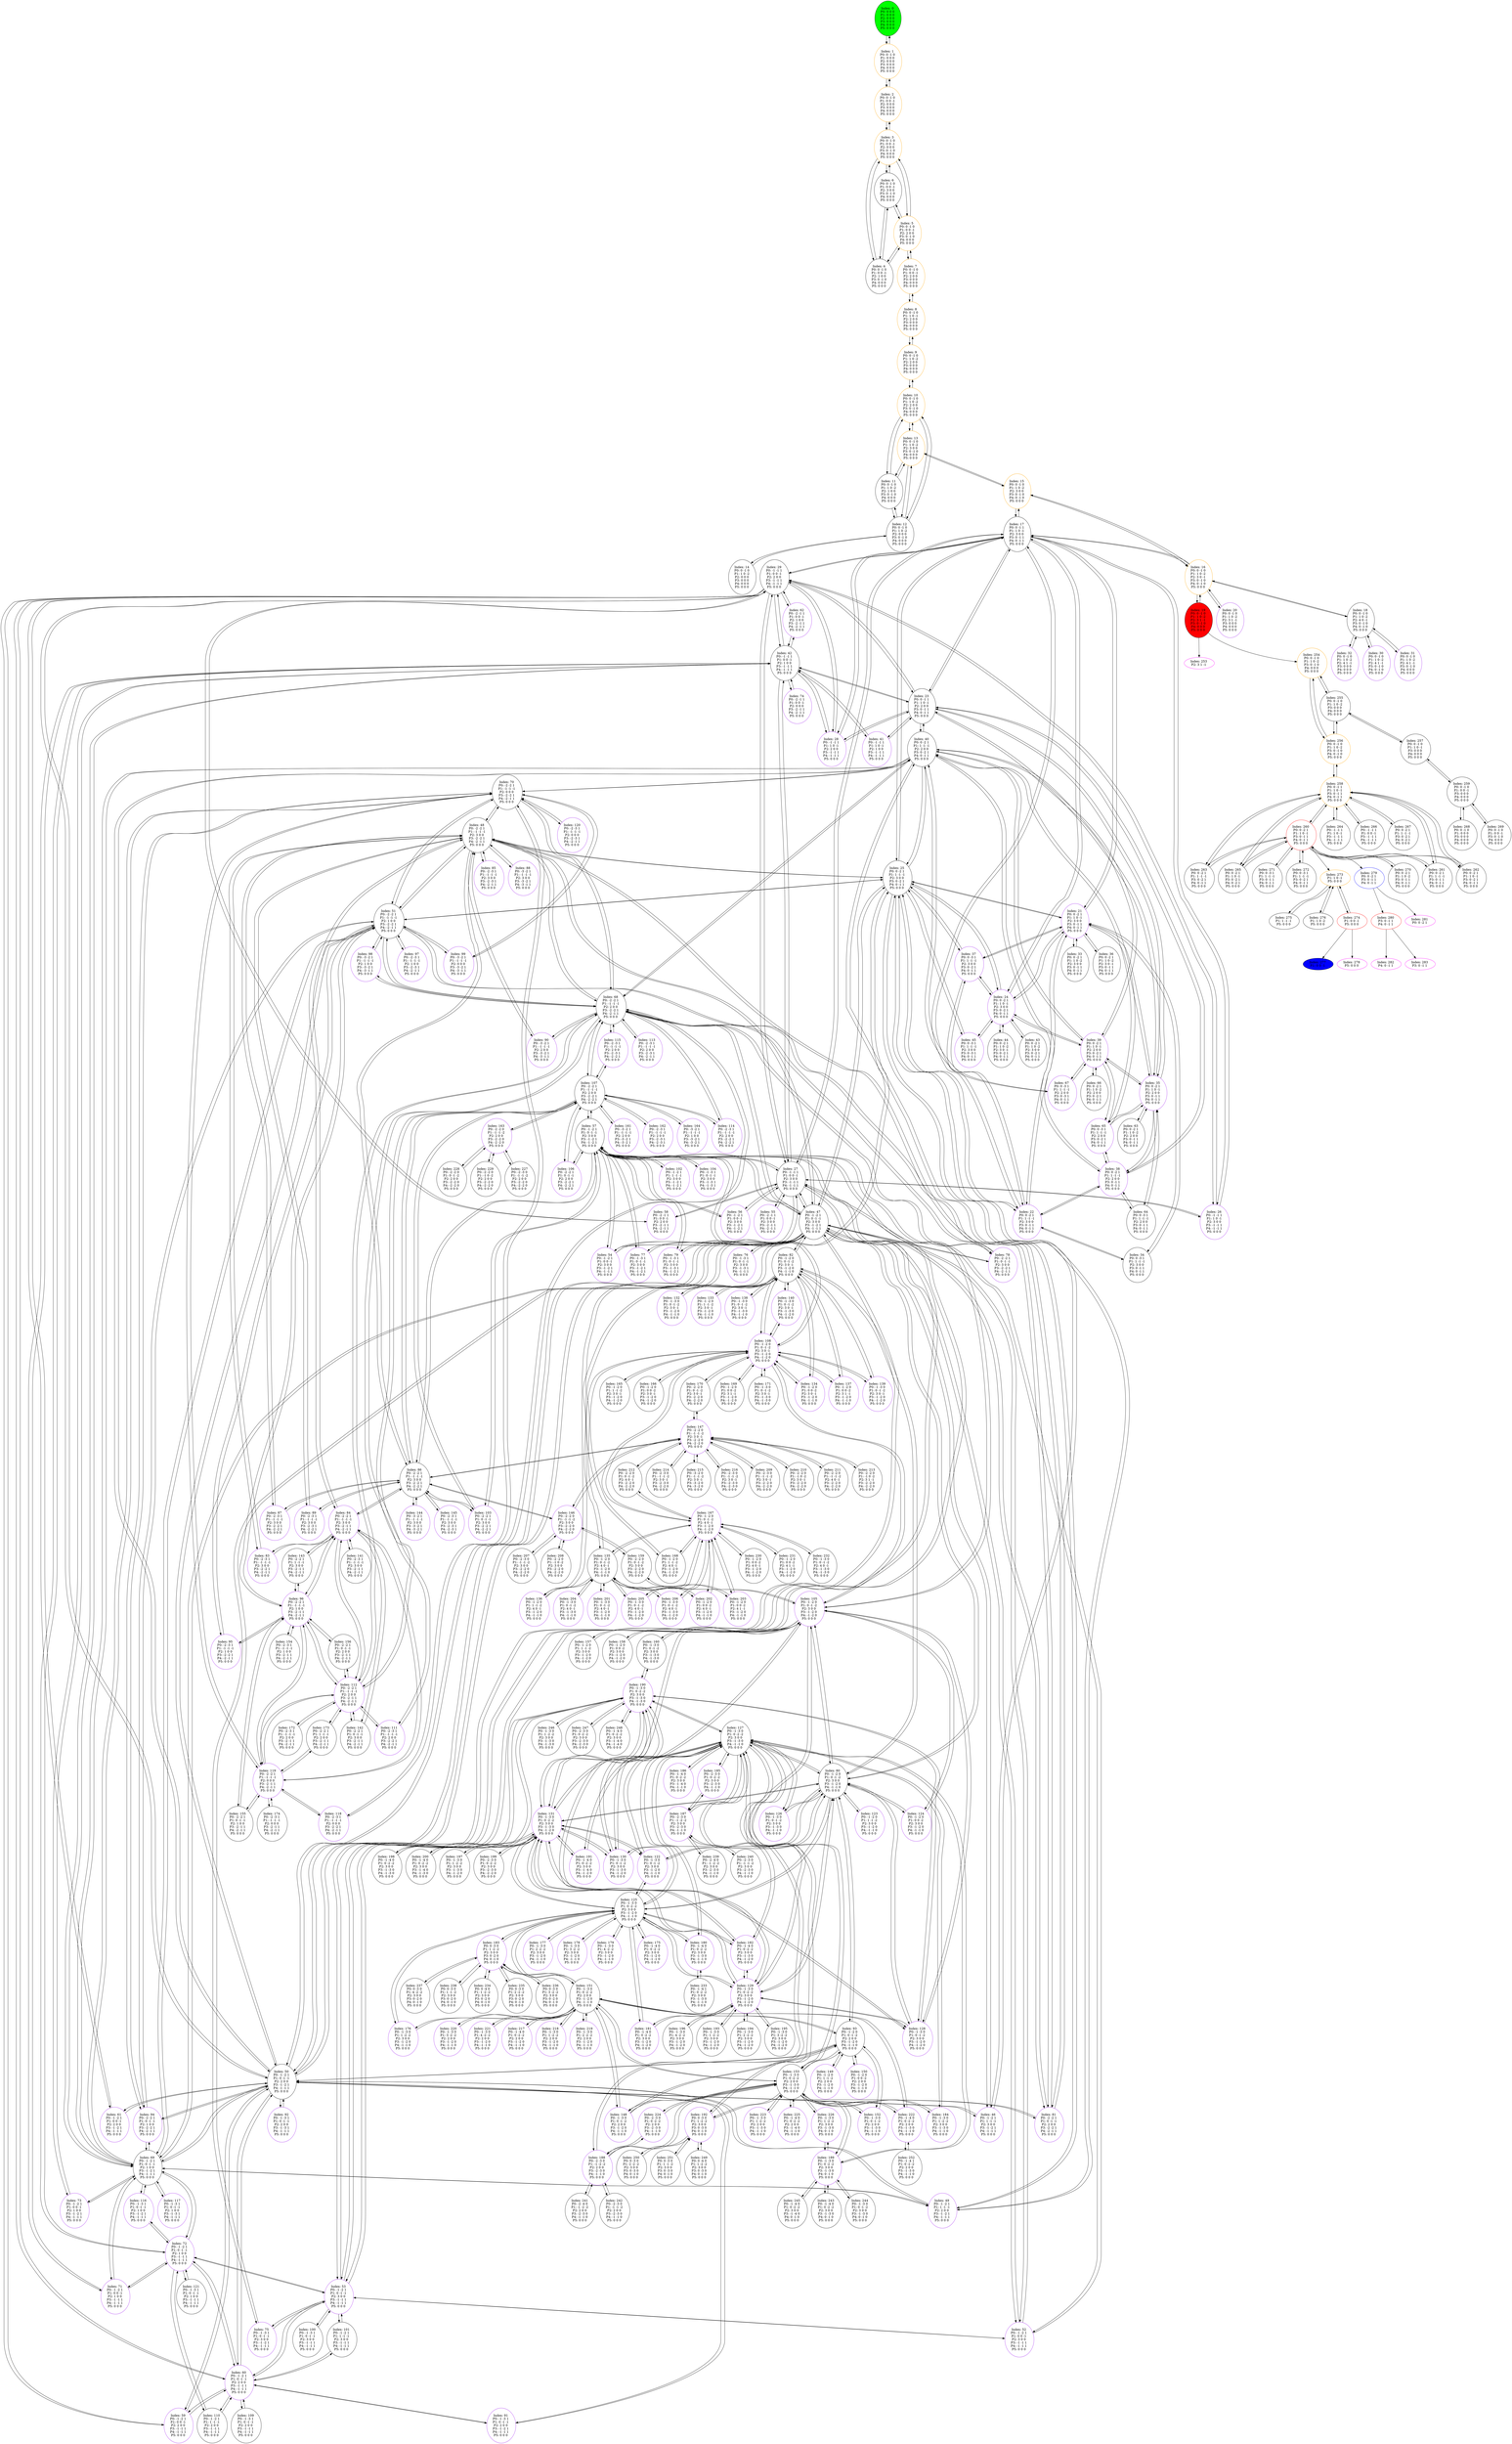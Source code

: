 digraph G {
color = "black"
0[label = "Index: 0 
P0: 0 0 0 
P1: 0 0 0 
P2: 0 0 0 
P3: 0 0 0 
P4: 0 0 0 
P5: 0 0 0 
", style="filled", fillcolor = "green"]
1[label = "Index: 1 
P0: 0 -1 0 
P1: 0 0 0 
P2: 0 0 0 
P3: 0 0 0 
P4: 0 0 0 
P5: 0 0 0 
", color = "orange"]
2[label = "Index: 2 
P0: 0 -1 0 
P1: 0 0 -1 
P2: 0 0 0 
P3: 0 0 0 
P4: 0 0 0 
P5: 0 0 0 
", color = "orange"]
3[label = "Index: 3 
P0: 0 -1 0 
P1: 0 0 -1 
P2: 0 0 0 
P3: 0 -1 0 
P4: 0 0 0 
P5: 0 0 0 
", color = "orange"]
4[label = "Index: 4 
P0: 0 -1 0 
P1: 0 0 -1 
P2: 1 0 0 
P3: 0 -1 0 
P4: 0 0 0 
P5: 0 0 0 
"]
5[label = "Index: 5 
P0: 0 -1 0 
P1: 0 0 -1 
P2: 2 0 0 
P3: 0 -1 0 
P4: 0 0 0 
P5: 0 0 0 
", color = "orange"]
6[label = "Index: 6 
P0: 0 -1 0 
P1: 0 0 -1 
P2: 3 0 0 
P3: 0 -1 0 
P4: 0 0 0 
P5: 0 0 0 
"]
7[label = "Index: 7 
P0: 0 -1 0 
P1: 0 0 -1 
P2: 2 0 0 
P3: 0 0 0 
P4: 0 0 0 
P5: 0 0 0 
", color = "orange"]
8[label = "Index: 8 
P0: 0 -1 0 
P1: 1 0 -1 
P2: 2 0 0 
P3: 0 0 0 
P4: 0 0 0 
P5: 0 0 0 
", color = "orange"]
9[label = "Index: 9 
P0: 0 -1 0 
P1: 1 0 -2 
P2: 2 0 0 
P3: 0 0 0 
P4: 0 0 0 
P5: 0 0 0 
", color = "orange"]
10[label = "Index: 10 
P0: 0 -1 0 
P1: 1 0 -2 
P2: 2 0 0 
P3: 0 -1 0 
P4: 0 0 0 
P5: 0 0 0 
", color = "orange"]
11[label = "Index: 11 
P0: 0 -1 0 
P1: 1 0 -2 
P2: 1 0 0 
P3: 0 -1 0 
P4: 0 0 0 
P5: 0 0 0 
"]
12[label = "Index: 12 
P0: 0 -1 0 
P1: 1 0 -2 
P2: 0 0 0 
P3: 0 -1 0 
P4: 0 0 0 
P5: 0 0 0 
"]
13[label = "Index: 13 
P0: 0 -1 0 
P1: 1 0 -2 
P2: 3 0 0 
P3: 0 -1 0 
P4: 0 0 0 
P5: 0 0 0 
", color = "orange"]
14[label = "Index: 14 
P0: 0 -1 0 
P1: 1 0 -2 
P2: 0 0 0 
P3: 0 0 0 
P4: 0 0 0 
P5: 0 0 0 
"]
15[label = "Index: 15 
P0: 0 -1 0 
P1: 1 0 -2 
P2: 3 0 0 
P3: 0 -1 0 
P4: 0 -1 0 
P5: 0 0 0 
", color = "orange"]
16[label = "Index: 16 
P0: 0 -1 0 
P1: 1 0 -2 
P2: 3 0 -1 
P3: 0 -1 0 
P4: 0 -1 0 
P5: 0 0 0 
", color = "orange"]
17[label = "Index: 17 
P0: 0 -1 1 
P1: 1 0 -1 
P2: 3 0 0 
P3: 0 -1 1 
P4: 0 -1 1 
P5: 0 0 0 
"]
18[label = "Index: 18 
P0: 0 -1 0 
P1: 1 0 -2 
P2: 4 0 -1 
P3: 0 -1 0 
P4: 0 -1 0 
P5: 0 0 0 
"]
19[label = "Index: 19 
P0: 0 -1 0 
P1: 1 0 -2 
P2: 3 1 -1 
P3: 0 -1 0 
P4: 0 0 0 
P5: 0 0 0 
", style="filled", fillcolor = "red"]
20[label = "Index: 20 
P0: 0 -1 0 
P1: 1 0 -2 
P2: 3 1 -1 
P3: 0 0 0 
P4: 0 0 0 
P5: 0 0 0 
", color = "purple"]
21[label = "Index: 21 
P0: 0 -2 1 
P1: 1 0 -1 
P2: 3 0 0 
P3: 0 -1 1 
P4: 0 -1 1 
P5: 0 0 0 
", color = "purple"]
22[label = "Index: 22 
P0: 0 -2 1 
P1: 1 -1 -1 
P2: 3 0 0 
P3: 0 -1 1 
P4: 0 -1 1 
P5: 0 0 0 
", color = "purple"]
23[label = "Index: 23 
P0: 0 -1 1 
P1: 1 0 -1 
P2: 2 0 0 
P3: 0 -1 1 
P4: 0 -1 1 
P5: 0 0 0 
"]
24[label = "Index: 24 
P0: 0 -2 1 
P1: 1 0 -1 
P2: 3 0 0 
P3: 0 -2 1 
P4: 0 -1 1 
P5: 0 0 0 
", color = "purple"]
25[label = "Index: 25 
P0: 0 -2 1 
P1: 1 -1 -1 
P2: 3 0 0 
P3: 0 -2 1 
P4: 0 -1 1 
P5: 0 0 0 
"]
26[label = "Index: 26 
P0: -1 -1 1 
P1: 1 0 -1 
P2: 3 0 0 
P3: -1 -1 1 
P4: -1 -1 1 
P5: 0 0 0 
", color = "purple"]
27[label = "Index: 27 
P0: -1 -1 1 
P1: 0 0 -1 
P2: 3 0 0 
P3: -1 -1 1 
P4: -1 -1 1 
P5: 0 0 0 
"]
28[label = "Index: 28 
P0: -1 -1 1 
P1: 1 0 -1 
P2: 2 0 0 
P3: -1 -1 1 
P4: -1 -1 1 
P5: 0 0 0 
", color = "purple"]
29[label = "Index: 29 
P0: -1 -1 1 
P1: 0 0 -1 
P2: 2 0 0 
P3: -1 -1 1 
P4: -1 -1 1 
P5: 0 0 0 
"]
30[label = "Index: 30 
P0: 0 -1 0 
P1: 1 0 -2 
P2: 4 1 -1 
P3: 0 -1 0 
P4: 0 -1 0 
P5: 0 0 0 
", color = "purple"]
31[label = "Index: 31 
P0: 0 -1 0 
P1: 1 0 -2 
P2: 4 1 -1 
P3: 0 -1 0 
P4: 0 0 0 
P5: 0 0 0 
", color = "purple"]
32[label = "Index: 32 
P0: 0 -1 0 
P1: 1 0 -2 
P2: 4 1 -1 
P3: 0 0 0 
P4: 0 0 0 
P5: 0 0 0 
", color = "purple"]
33[label = "Index: 33 
P0: 0 -2 1 
P1: 1 0 -2 
P2: 3 0 0 
P3: 0 -1 1 
P4: 0 -1 1 
P5: 0 0 0 
"]
34[label = "Index: 34 
P0: 0 -3 1 
P1: 1 -1 -1 
P2: 3 0 0 
P3: 0 -1 1 
P4: 0 -1 1 
P5: 0 0 0 
"]
35[label = "Index: 35 
P0: 0 -2 1 
P1: 1 0 -1 
P2: 2 0 0 
P3: 0 -1 1 
P4: 0 -1 1 
P5: 0 0 0 
", color = "purple"]
36[label = "Index: 36 
P0: 0 -2 1 
P1: 1 0 -2 
P2: 3 0 -1 
P3: 0 -1 1 
P4: 0 -1 1 
P5: 0 0 0 
"]
37[label = "Index: 37 
P0: 0 -3 1 
P1: 1 -1 -1 
P2: 3 0 0 
P3: 0 -2 1 
P4: 0 -1 1 
P5: 0 0 0 
", color = "purple"]
38[label = "Index: 38 
P0: 0 -2 1 
P1: 1 -1 -1 
P2: 2 0 0 
P3: 0 -1 1 
P4: 0 -1 1 
P5: 0 0 0 
", color = "purple"]
39[label = "Index: 39 
P0: 0 -2 1 
P1: 1 0 -1 
P2: 2 0 0 
P3: 0 -2 1 
P4: 0 -1 1 
P5: 0 0 0 
", color = "purple"]
40[label = "Index: 40 
P0: 0 -2 1 
P1: 1 -1 -1 
P2: 2 0 0 
P3: 0 -2 1 
P4: 0 -1 1 
P5: 0 0 0 
"]
41[label = "Index: 41 
P0: -1 -1 1 
P1: 1 0 -1 
P2: 1 0 0 
P3: -1 -1 1 
P4: -1 -1 1 
P5: 0 0 0 
", color = "purple"]
42[label = "Index: 42 
P0: -1 -1 1 
P1: 0 0 -1 
P2: 1 0 0 
P3: -1 -1 1 
P4: -1 -1 1 
P5: 0 0 0 
"]
43[label = "Index: 43 
P0: 0 -2 1 
P1: 1 0 -2 
P2: 3 0 0 
P3: 0 -2 1 
P4: 0 -1 1 
P5: 0 0 0 
"]
44[label = "Index: 44 
P0: 0 -2 1 
P1: 1 0 -2 
P2: 3 0 -1 
P3: 0 -2 1 
P4: 0 -1 1 
P5: 0 0 0 
"]
45[label = "Index: 45 
P0: 0 -3 1 
P1: 1 -1 -1 
P2: 3 0 0 
P3: 0 -3 1 
P4: 0 -1 1 
P5: 0 0 0 
", color = "purple"]
46[label = "Index: 46 
P0: -1 -2 1 
P1: 1 -1 -1 
P2: 3 0 0 
P3: -1 -2 1 
P4: -1 -1 1 
P5: 0 0 0 
", color = "purple"]
47[label = "Index: 47 
P0: -1 -2 1 
P1: 0 -1 -1 
P2: 3 0 0 
P3: -1 -2 1 
P4: -1 -1 1 
P5: 0 0 0 
"]
48[label = "Index: 48 
P0: -2 -2 1 
P1: -1 -1 -1 
P2: 3 0 0 
P3: -2 -2 1 
P4: -2 -1 1 
P5: 0 0 0 
"]
49[label = "Index: 49 
P0: -1 -2 1 
P1: 1 -1 -1 
P2: 2 0 0 
P3: -1 -2 1 
P4: -1 -1 1 
P5: 0 0 0 
", color = "purple"]
50[label = "Index: 50 
P0: -1 -2 1 
P1: 0 -1 -1 
P2: 2 0 0 
P3: -1 -2 1 
P4: -1 -1 1 
P5: 0 0 0 
"]
51[label = "Index: 51 
P0: -2 -2 1 
P1: -1 -1 -1 
P2: 1 0 0 
P3: -2 -2 1 
P4: -2 -1 1 
P5: 0 0 0 
"]
52[label = "Index: 52 
P0: -1 -2 1 
P1: 0 0 -1 
P2: 3 0 0 
P3: -1 -1 1 
P4: -1 -1 1 
P5: 0 0 0 
", color = "purple"]
53[label = "Index: 53 
P0: -1 -2 1 
P1: 0 -1 -1 
P2: 3 0 0 
P3: -1 -1 1 
P4: -1 -1 1 
P5: 0 0 0 
", color = "purple"]
54[label = "Index: 54 
P0: -1 -2 1 
P1: 0 0 -1 
P2: 3 0 0 
P3: -1 -2 1 
P4: -1 -1 1 
P5: 0 0 0 
", color = "purple"]
55[label = "Index: 55 
P0: -2 -1 1 
P1: 0 0 -1 
P2: 3 0 0 
P3: -2 -1 1 
P4: -2 -1 1 
P5: 0 0 0 
", color = "purple"]
56[label = "Index: 56 
P0: -1 -2 1 
P1: 0 0 -1 
P2: 3 0 0 
P3: -1 -2 1 
P4: -1 -2 1 
P5: 0 0 0 
", color = "purple"]
57[label = "Index: 57 
P0: -1 -2 1 
P1: 0 -1 -1 
P2: 3 0 0 
P3: -1 -2 1 
P4: -1 -2 1 
P5: 0 0 0 
"]
58[label = "Index: 58 
P0: -2 -1 1 
P1: 0 0 -1 
P2: 2 0 0 
P3: -2 -1 1 
P4: -2 -1 1 
P5: 0 0 0 
", color = "purple"]
59[label = "Index: 59 
P0: -1 -2 1 
P1: 0 0 -1 
P2: 2 0 0 
P3: -1 -1 1 
P4: -1 -1 1 
P5: 0 0 0 
", color = "purple"]
60[label = "Index: 60 
P0: -1 -2 1 
P1: 0 -1 -1 
P2: 2 0 0 
P3: -1 -1 1 
P4: -1 -1 1 
P5: 0 0 0 
", color = "purple"]
61[label = "Index: 61 
P0: -1 -2 1 
P1: 0 0 -1 
P2: 2 0 0 
P3: -1 -2 1 
P4: -1 -1 1 
P5: 0 0 0 
", color = "purple"]
62[label = "Index: 62 
P0: -2 -1 1 
P1: 0 0 -1 
P2: 1 0 0 
P3: -2 -1 1 
P4: -2 -1 1 
P5: 0 0 0 
", color = "purple"]
63[label = "Index: 63 
P0: 0 -2 1 
P1: 1 0 -2 
P2: 2 0 0 
P3: 0 -1 1 
P4: 0 -1 1 
P5: 0 0 0 
"]
64[label = "Index: 64 
P0: 0 -3 1 
P1: 1 -1 -1 
P2: 2 0 0 
P3: 0 -1 1 
P4: 0 -1 1 
P5: 0 0 0 
"]
65[label = "Index: 65 
P0: 0 -3 1 
P1: 1 -1 -1 
P2: 2 0 0 
P3: 0 -2 1 
P4: 0 -1 1 
P5: 0 0 0 
", color = "purple"]
66[label = "Index: 66 
P0: 0 -2 1 
P1: 1 0 -2 
P2: 2 0 0 
P3: 0 -2 1 
P4: 0 -1 1 
P5: 0 0 0 
"]
67[label = "Index: 67 
P0: 0 -3 1 
P1: 1 -1 -1 
P2: 2 0 0 
P3: 0 -3 1 
P4: 0 -1 1 
P5: 0 0 0 
", color = "purple"]
68[label = "Index: 68 
P0: -2 -2 1 
P1: -1 -1 -1 
P2: 2 0 0 
P3: -2 -2 1 
P4: -2 -1 1 
P5: 0 0 0 
"]
69[label = "Index: 69 
P0: -1 -2 1 
P1: 0 -1 -1 
P2: 1 0 0 
P3: -1 -2 1 
P4: -1 -1 1 
P5: 0 0 0 
"]
70[label = "Index: 70 
P0: -2 -2 1 
P1: -1 -1 -1 
P2: 0 0 0 
P3: -2 -2 1 
P4: -2 -1 1 
P5: 0 0 0 
"]
71[label = "Index: 71 
P0: -1 -2 1 
P1: 0 0 -1 
P2: 1 0 0 
P3: -1 -1 1 
P4: -1 -1 1 
P5: 0 0 0 
", color = "purple"]
72[label = "Index: 72 
P0: -1 -2 1 
P1: 0 -1 -1 
P2: 1 0 0 
P3: -1 -1 1 
P4: -1 -1 1 
P5: 0 0 0 
", color = "purple"]
73[label = "Index: 73 
P0: -1 -2 1 
P1: 0 0 -1 
P2: 1 0 0 
P3: -1 -2 1 
P4: -1 -1 1 
P5: 0 0 0 
", color = "purple"]
74[label = "Index: 74 
P0: -2 -1 1 
P1: 0 0 -1 
P2: 0 0 0 
P3: -2 -1 1 
P4: -2 -1 1 
P5: 0 0 0 
", color = "purple"]
75[label = "Index: 75 
P0: -1 -3 1 
P1: 0 -1 -1 
P2: 3 0 0 
P3: -1 -2 1 
P4: -1 -1 1 
P5: 0 0 0 
", color = "purple"]
76[label = "Index: 76 
P0: -1 -3 1 
P1: 0 -1 -1 
P2: 3 0 0 
P3: -1 -3 1 
P4: -1 -1 1 
P5: 0 0 0 
", color = "purple"]
77[label = "Index: 77 
P0: -1 -3 1 
P1: 0 -1 -1 
P2: 3 0 0 
P3: -1 -2 1 
P4: -1 -2 1 
P5: 0 0 0 
", color = "purple"]
78[label = "Index: 78 
P0: -2 -2 1 
P1: 0 -1 -1 
P2: 3 0 0 
P3: -2 -2 1 
P4: -2 -1 1 
P5: 0 0 0 
", color = "purple"]
79[label = "Index: 79 
P0: -1 -3 1 
P1: 0 -1 -1 
P2: 3 0 0 
P3: -1 -3 1 
P4: -1 -2 1 
P5: 0 0 0 
", color = "purple"]
80[label = "Index: 80 
P0: -1 -2 0 
P1: 0 -1 -2 
P2: 3 0 0 
P3: -1 -2 0 
P4: -1 -1 0 
P5: 0 0 0 
"]
81[label = "Index: 81 
P0: -2 -2 1 
P1: 0 -1 -1 
P2: 2 0 0 
P3: -2 -2 1 
P4: -2 -1 1 
P5: 0 0 0 
", color = "purple"]
82[label = "Index: 82 
P0: -1 -2 0 
P1: 0 -1 -2 
P2: 3 0 -1 
P3: -1 -2 0 
P4: -1 -1 0 
P5: 0 0 0 
"]
83[label = "Index: 83 
P0: -2 -3 1 
P1: -1 -1 -1 
P2: 3 0 0 
P3: -2 -2 1 
P4: -2 -1 1 
P5: 0 0 0 
", color = "purple"]
84[label = "Index: 84 
P0: -2 -2 1 
P1: -1 -1 -1 
P2: 3 0 0 
P3: -2 -1 1 
P4: -2 -1 1 
P5: 0 0 0 
", color = "purple"]
85[label = "Index: 85 
P0: -2 -3 1 
P1: -1 -1 -1 
P2: 3 0 0 
P3: -2 -3 1 
P4: -2 -1 1 
P5: 0 0 0 
", color = "purple"]
86[label = "Index: 86 
P0: -2 -2 1 
P1: -1 -1 -1 
P2: 3 0 0 
P3: -2 -2 1 
P4: -2 -2 1 
P5: 0 0 0 
"]
87[label = "Index: 87 
P0: -2 -3 1 
P1: -1 -1 -1 
P2: 3 0 0 
P3: -2 -2 1 
P4: -2 -2 1 
P5: 0 0 0 
", color = "purple"]
88[label = "Index: 88 
P0: -3 -2 1 
P1: -1 -1 -1 
P2: 3 0 0 
P3: -3 -2 1 
P4: -3 -1 1 
P5: 0 0 0 
", color = "purple"]
89[label = "Index: 89 
P0: -2 -3 1 
P1: -1 -1 -1 
P2: 3 0 0 
P3: -2 -3 1 
P4: -2 -2 1 
P5: 0 0 0 
", color = "purple"]
90[label = "Index: 90 
P0: -3 -2 1 
P1: -1 -1 -1 
P2: 2 0 0 
P3: -3 -2 1 
P4: -3 -1 1 
P5: 0 0 0 
", color = "purple"]
91[label = "Index: 91 
P0: -1 -3 1 
P1: 0 -1 -1 
P2: 2 0 0 
P3: -1 -2 1 
P4: -1 -1 1 
P5: 0 0 0 
", color = "purple"]
92[label = "Index: 92 
P0: -1 -3 1 
P1: 0 -1 -1 
P2: 2 0 0 
P3: -1 -3 1 
P4: -1 -1 1 
P5: 0 0 0 
", color = "purple"]
93[label = "Index: 93 
P0: -1 -2 0 
P1: 0 -1 -2 
P2: 2 0 0 
P3: -1 -2 0 
P4: -1 -1 0 
P5: 0 0 0 
"]
94[label = "Index: 94 
P0: -2 -2 1 
P1: 0 -1 -1 
P2: 1 0 0 
P3: -2 -2 1 
P4: -2 -1 1 
P5: 0 0 0 
", color = "purple"]
95[label = "Index: 95 
P0: -2 -3 1 
P1: -1 -1 -1 
P2: 1 0 0 
P3: -2 -2 1 
P4: -2 -1 1 
P5: 0 0 0 
", color = "purple"]
96[label = "Index: 96 
P0: -2 -2 1 
P1: -1 -1 -1 
P2: 1 0 0 
P3: -2 -1 1 
P4: -2 -1 1 
P5: 0 0 0 
", color = "purple"]
97[label = "Index: 97 
P0: -2 -3 1 
P1: -1 -1 -1 
P2: 1 0 0 
P3: -2 -3 1 
P4: -2 -1 1 
P5: 0 0 0 
", color = "purple"]
98[label = "Index: 98 
P0: -3 -2 1 
P1: -1 -1 -1 
P2: 1 0 0 
P3: -3 -2 1 
P4: -3 -1 1 
P5: 0 0 0 
", color = "purple"]
99[label = "Index: 99 
P0: -3 -2 1 
P1: -1 -1 -1 
P2: 0 0 0 
P3: -3 -2 1 
P4: -3 -1 1 
P5: 0 0 0 
", color = "purple"]
100[label = "Index: 100 
P0: -1 -3 1 
P1: 0 -1 -1 
P2: 3 0 0 
P3: -1 -1 1 
P4: -1 -1 1 
P5: 0 0 0 
"]
101[label = "Index: 101 
P0: -1 -2 1 
P1: 1 -1 -1 
P2: 3 0 0 
P3: -1 -1 1 
P4: -1 -1 1 
P5: 0 0 0 
"]
102[label = "Index: 102 
P0: -1 -2 1 
P1: 1 -1 -1 
P2: 3 0 0 
P3: -1 -2 1 
P4: -1 -2 1 
P5: 0 0 0 
", color = "purple"]
103[label = "Index: 103 
P0: -2 -2 1 
P1: 0 -1 -1 
P2: 3 0 0 
P3: -2 -2 1 
P4: -2 -2 1 
P5: 0 0 0 
", color = "purple"]
104[label = "Index: 104 
P0: -1 -3 1 
P1: 0 -1 -1 
P2: 3 0 0 
P3: -1 -3 1 
P4: -1 -3 1 
P5: 0 0 0 
", color = "purple"]
105[label = "Index: 105 
P0: -1 -2 0 
P1: 0 -1 -2 
P2: 3 0 0 
P3: -1 -2 0 
P4: -1 -2 0 
P5: 0 0 0 
", color = "purple"]
106[label = "Index: 106 
P0: -2 -2 1 
P1: 0 -1 -1 
P2: 2 0 0 
P3: -2 -2 1 
P4: -2 -2 1 
P5: 0 0 0 
", color = "purple"]
107[label = "Index: 107 
P0: -2 -2 1 
P1: -1 -1 -1 
P2: 2 0 0 
P3: -2 -2 1 
P4: -2 -2 1 
P5: 0 0 0 
"]
108[label = "Index: 108 
P0: -1 -2 0 
P1: 0 -1 -2 
P2: 3 0 -1 
P3: -1 -2 0 
P4: -1 -2 0 
P5: 0 0 0 
", color = "purple"]
109[label = "Index: 109 
P0: -1 -3 1 
P1: 0 -1 -1 
P2: 2 0 0 
P3: -1 -1 1 
P4: -1 -1 1 
P5: 0 0 0 
"]
110[label = "Index: 110 
P0: -1 -2 1 
P1: 1 -1 -1 
P2: 2 0 0 
P3: -1 -1 1 
P4: -1 -1 1 
P5: 0 0 0 
"]
111[label = "Index: 111 
P0: -2 -3 1 
P1: -1 -1 -1 
P2: 2 0 0 
P3: -2 -2 1 
P4: -2 -1 1 
P5: 0 0 0 
", color = "purple"]
112[label = "Index: 112 
P0: -2 -2 1 
P1: -1 -1 -1 
P2: 2 0 0 
P3: -2 -1 1 
P4: -2 -1 1 
P5: 0 0 0 
", color = "purple"]
113[label = "Index: 113 
P0: -2 -3 1 
P1: -1 -1 -1 
P2: 2 0 0 
P3: -2 -3 1 
P4: -2 -1 1 
P5: 0 0 0 
", color = "purple"]
114[label = "Index: 114 
P0: -2 -3 1 
P1: -1 -1 -1 
P2: 2 0 0 
P3: -2 -2 1 
P4: -2 -2 1 
P5: 0 0 0 
", color = "purple"]
115[label = "Index: 115 
P0: -2 -3 1 
P1: -1 -1 -1 
P2: 2 0 0 
P3: -2 -3 1 
P4: -2 -2 1 
P5: 0 0 0 
", color = "purple"]
116[label = "Index: 116 
P0: -1 -3 1 
P1: 0 -1 -1 
P2: 1 0 0 
P3: -1 -2 1 
P4: -1 -1 1 
P5: 0 0 0 
", color = "purple"]
117[label = "Index: 117 
P0: -1 -3 1 
P1: 0 -1 -1 
P2: 1 0 0 
P3: -1 -3 1 
P4: -1 -1 1 
P5: 0 0 0 
", color = "purple"]
118[label = "Index: 118 
P0: -2 -3 1 
P1: -1 -1 -1 
P2: 0 0 0 
P3: -2 -2 1 
P4: -2 -1 1 
P5: 0 0 0 
", color = "purple"]
119[label = "Index: 119 
P0: -2 -2 1 
P1: -1 -1 -1 
P2: 0 0 0 
P3: -2 -1 1 
P4: -2 -1 1 
P5: 0 0 0 
", color = "purple"]
120[label = "Index: 120 
P0: -2 -3 1 
P1: -1 -1 -1 
P2: 0 0 0 
P3: -2 -3 1 
P4: -2 -1 1 
P5: 0 0 0 
", color = "purple"]
121[label = "Index: 121 
P0: -1 -3 1 
P1: 0 -1 -1 
P2: 1 0 0 
P3: -1 -1 1 
P4: -1 -1 1 
P5: 0 0 0 
"]
122[label = "Index: 122 
P0: -1 -3 0 
P1: 0 -1 -2 
P2: 3 0 0 
P3: -1 -2 0 
P4: -1 -1 0 
P5: 0 0 0 
", color = "purple"]
123[label = "Index: 123 
P0: -1 -2 0 
P1: 1 -1 -2 
P2: 3 0 0 
P3: -1 -2 0 
P4: -1 -1 0 
P5: 0 0 0 
", color = "purple"]
124[label = "Index: 124 
P0: -1 -2 0 
P1: 0 0 -2 
P2: 3 0 0 
P3: -1 -2 0 
P4: -1 -1 0 
P5: 0 0 0 
", color = "purple"]
125[label = "Index: 125 
P0: -1 -3 0 
P1: 0 -2 -2 
P2: 3 0 0 
P3: -1 -2 0 
P4: -1 -1 0 
P5: 0 0 0 
"]
126[label = "Index: 126 
P0: -1 -3 0 
P1: 0 -1 -2 
P2: 3 0 0 
P3: -1 -3 0 
P4: -1 -1 0 
P5: 0 0 0 
", color = "purple"]
127[label = "Index: 127 
P0: -1 -3 0 
P1: 0 -2 -2 
P2: 3 0 0 
P3: -1 -3 0 
P4: -1 -1 0 
P5: 0 0 0 
"]
128[label = "Index: 128 
P0: -1 -3 0 
P1: 0 -1 -2 
P2: 3 0 0 
P3: -1 -2 0 
P4: -1 -2 0 
P5: 0 0 0 
", color = "purple"]
129[label = "Index: 129 
P0: -1 -3 0 
P1: 0 -2 -2 
P2: 3 0 0 
P3: -1 -2 0 
P4: -1 -2 0 
P5: 0 0 0 
", color = "purple"]
130[label = "Index: 130 
P0: -1 -3 0 
P1: 0 -1 -2 
P2: 3 0 0 
P3: -1 -3 0 
P4: -1 -2 0 
P5: 0 0 0 
", color = "purple"]
131[label = "Index: 131 
P0: -1 -3 0 
P1: 0 -2 -2 
P2: 3 0 0 
P3: -1 -3 0 
P4: -1 -2 0 
P5: 0 0 0 
", color = "purple"]
132[label = "Index: 132 
P0: -1 -3 0 
P1: 0 -1 -2 
P2: 3 0 -1 
P3: -1 -2 0 
P4: -1 -1 0 
P5: 0 0 0 
", color = "purple"]
133[label = "Index: 133 
P0: -1 -2 0 
P1: 1 -1 -2 
P2: 3 0 -1 
P3: -1 -2 0 
P4: -1 -1 0 
P5: 0 0 0 
", color = "purple"]
134[label = "Index: 134 
P0: -1 -2 0 
P1: 0 0 -2 
P2: 3 0 -1 
P3: -1 -2 0 
P4: -1 -1 0 
P5: 0 0 0 
", color = "purple"]
135[label = "Index: 135 
P0: -1 -2 0 
P1: 0 -1 -2 
P2: 4 0 -1 
P3: -1 -2 0 
P4: -1 -1 0 
P5: 0 0 0 
"]
136[label = "Index: 136 
P0: -1 -2 0 
P1: 1 -1 -2 
P2: 4 0 -1 
P3: -1 -2 0 
P4: -1 -1 0 
P5: 0 0 0 
", color = "purple"]
137[label = "Index: 137 
P0: -1 -2 0 
P1: 0 0 -2 
P2: 3 1 -1 
P3: -1 -2 0 
P4: -1 -1 0 
P5: 0 0 0 
", color = "purple"]
138[label = "Index: 138 
P0: -1 -3 0 
P1: 0 -1 -2 
P2: 3 0 -1 
P3: -1 -3 0 
P4: -1 -1 0 
P5: 0 0 0 
", color = "purple"]
139[label = "Index: 139 
P0: -1 -3 0 
P1: 0 -1 -2 
P2: 3 0 -1 
P3: -1 -2 0 
P4: -1 -2 0 
P5: 0 0 0 
", color = "purple"]
140[label = "Index: 140 
P0: -1 -3 0 
P1: 0 -1 -2 
P2: 3 0 -1 
P3: -1 -3 0 
P4: -1 -2 0 
P5: 0 0 0 
", color = "purple"]
141[label = "Index: 141 
P0: -2 -3 1 
P1: -1 -1 -1 
P2: 3 0 0 
P3: -2 -1 1 
P4: -2 -1 1 
P5: 0 0 0 
"]
142[label = "Index: 142 
P0: -2 -2 1 
P1: 0 -1 -1 
P2: 3 0 0 
P3: -2 -1 1 
P4: -2 -1 1 
P5: 0 0 0 
"]
143[label = "Index: 143 
P0: -2 -2 1 
P1: 1 -1 -1 
P2: 3 0 0 
P3: -2 -1 1 
P4: -2 -1 1 
P5: 0 0 0 
"]
144[label = "Index: 144 
P0: -3 -2 1 
P1: -1 -1 -1 
P2: 3 0 0 
P3: -3 -2 1 
P4: -3 -2 1 
P5: 0 0 0 
", color = "purple"]
145[label = "Index: 145 
P0: -2 -3 1 
P1: -1 -1 -1 
P2: 3 0 0 
P3: -2 -3 1 
P4: -2 -3 1 
P5: 0 0 0 
", color = "purple"]
146[label = "Index: 146 
P0: -2 -2 0 
P1: -1 -1 -2 
P2: 3 0 0 
P3: -2 -2 0 
P4: -2 -2 0 
P5: 0 0 0 
", color = "purple"]
147[label = "Index: 147 
P0: -2 -2 0 
P1: -1 -1 -2 
P2: 3 0 -1 
P3: -2 -2 0 
P4: -2 -2 0 
P5: 0 0 0 
", color = "purple"]
148[label = "Index: 148 
P0: -1 -3 0 
P1: 0 -1 -2 
P2: 2 0 0 
P3: -1 -2 0 
P4: -1 -1 0 
P5: 0 0 0 
", color = "purple"]
149[label = "Index: 149 
P0: -1 -2 0 
P1: 1 -1 -2 
P2: 2 0 0 
P3: -1 -2 0 
P4: -1 -1 0 
P5: 0 0 0 
", color = "purple"]
150[label = "Index: 150 
P0: -1 -2 0 
P1: 0 0 -2 
P2: 2 0 0 
P3: -1 -2 0 
P4: -1 -1 0 
P5: 0 0 0 
", color = "purple"]
151[label = "Index: 151 
P0: -1 -3 0 
P1: 0 -2 -2 
P2: 2 0 0 
P3: -1 -2 0 
P4: -1 -1 0 
P5: 0 0 0 
"]
152[label = "Index: 152 
P0: -1 -3 0 
P1: 0 -1 -2 
P2: 2 0 0 
P3: -1 -3 0 
P4: -1 -1 0 
P5: 0 0 0 
", color = "purple"]
153[label = "Index: 153 
P0: -1 -3 0 
P1: 0 -2 -2 
P2: 2 0 0 
P3: -1 -3 0 
P4: -1 -1 0 
P5: 0 0 0 
"]
154[label = "Index: 154 
P0: -2 -3 1 
P1: -1 -1 -1 
P2: 1 0 0 
P3: -2 -1 1 
P4: -2 -1 1 
P5: 0 0 0 
"]
155[label = "Index: 155 
P0: -2 -2 1 
P1: 0 -1 -1 
P2: 1 0 0 
P3: -2 -1 1 
P4: -2 -1 1 
P5: 0 0 0 
"]
156[label = "Index: 156 
P0: -2 -2 1 
P1: 0 -1 -1 
P2: 2 0 0 
P3: -2 -1 1 
P4: -2 -1 1 
P5: 0 0 0 
"]
157[label = "Index: 157 
P0: -1 -2 0 
P1: 1 -1 -2 
P2: 3 0 0 
P3: -1 -2 0 
P4: -1 -2 0 
P5: 0 0 0 
"]
158[label = "Index: 158 
P0: -1 -2 0 
P1: 0 0 -2 
P2: 3 0 0 
P3: -1 -2 0 
P4: -1 -2 0 
P5: 0 0 0 
"]
159[label = "Index: 159 
P0: -2 -2 0 
P1: 0 -1 -2 
P2: 3 0 0 
P3: -2 -2 0 
P4: -2 -2 0 
P5: 0 0 0 
"]
160[label = "Index: 160 
P0: -1 -3 0 
P1: 0 -1 -2 
P2: 3 0 0 
P3: -1 -3 0 
P4: -1 -3 0 
P5: 0 0 0 
"]
161[label = "Index: 161 
P0: -3 -2 1 
P1: -1 -1 -1 
P2: 2 0 0 
P3: -3 -2 1 
P4: -3 -2 1 
P5: 0 0 0 
", color = "purple"]
162[label = "Index: 162 
P0: -2 -3 1 
P1: -1 -1 -1 
P2: 2 0 0 
P3: -2 -3 1 
P4: -2 -3 1 
P5: 0 0 0 
", color = "purple"]
163[label = "Index: 163 
P0: -2 -2 0 
P1: -1 -1 -2 
P2: 2 0 0 
P3: -2 -2 0 
P4: -2 -2 0 
P5: 0 0 0 
", color = "purple"]
164[label = "Index: 164 
P0: -3 -2 1 
P1: -1 -1 -1 
P2: 1 0 0 
P3: -3 -2 1 
P4: -3 -2 1 
P5: 0 0 0 
", color = "purple"]
165[label = "Index: 165 
P0: -1 -2 0 
P1: 1 -1 -2 
P2: 3 0 -1 
P3: -1 -2 0 
P4: -1 -2 0 
P5: 0 0 0 
"]
166[label = "Index: 166 
P0: -1 -2 0 
P1: 0 0 -2 
P2: 3 0 -1 
P3: -1 -2 0 
P4: -1 -2 0 
P5: 0 0 0 
"]
167[label = "Index: 167 
P0: -1 -2 0 
P1: 0 -1 -2 
P2: 4 0 -1 
P3: -1 -2 0 
P4: -1 -2 0 
P5: 0 0 0 
", color = "purple"]
168[label = "Index: 168 
P0: -1 -2 0 
P1: 1 -1 -2 
P2: 4 0 -1 
P3: -1 -2 0 
P4: -1 -2 0 
P5: 0 0 0 
"]
169[label = "Index: 169 
P0: -1 -2 0 
P1: 0 0 -2 
P2: 3 1 -1 
P3: -1 -2 0 
P4: -1 -2 0 
P5: 0 0 0 
"]
170[label = "Index: 170 
P0: -2 -2 0 
P1: 0 -1 -2 
P2: 3 0 -1 
P3: -2 -2 0 
P4: -2 -2 0 
P5: 0 0 0 
"]
171[label = "Index: 171 
P0: -1 -3 0 
P1: 0 -1 -2 
P2: 3 0 -1 
P3: -1 -3 0 
P4: -1 -3 0 
P5: 0 0 0 
"]
172[label = "Index: 172 
P0: -2 -3 1 
P1: -1 -1 -1 
P2: 2 0 0 
P3: -2 -1 1 
P4: -2 -1 1 
P5: 0 0 0 
"]
173[label = "Index: 173 
P0: -2 -2 1 
P1: 1 -1 -1 
P2: 2 0 0 
P3: -2 -1 1 
P4: -2 -1 1 
P5: 0 0 0 
"]
174[label = "Index: 174 
P0: -2 -3 1 
P1: -1 -1 -1 
P2: 0 0 0 
P3: -2 -1 1 
P4: -2 -1 1 
P5: 0 0 0 
"]
175[label = "Index: 175 
P0: -1 -4 0 
P1: 0 -2 -2 
P2: 3 0 0 
P3: -1 -2 0 
P4: -1 -1 0 
P5: 0 0 0 
", color = "purple"]
176[label = "Index: 176 
P0: -1 -3 0 
P1: 1 -2 -2 
P2: 3 0 0 
P3: -1 -2 0 
P4: -1 -1 0 
P5: 0 0 0 
", color = "purple"]
177[label = "Index: 177 
P0: -1 -3 0 
P1: 2 -2 -2 
P2: 3 0 0 
P3: -1 -2 0 
P4: -1 -1 0 
P5: 0 0 0 
", color = "purple"]
178[label = "Index: 178 
P0: -1 -3 0 
P1: 3 -2 -2 
P2: 3 0 0 
P3: -1 -2 0 
P4: -1 -1 0 
P5: 0 0 0 
", color = "purple"]
179[label = "Index: 179 
P0: -1 -3 0 
P1: 4 -2 -2 
P2: 3 0 0 
P3: -1 -2 0 
P4: -1 -1 0 
P5: 0 0 0 
", color = "purple"]
180[label = "Index: 180 
P0: -1 -4 0 
P1: 0 -2 -2 
P2: 3 0 0 
P3: -1 -3 0 
P4: -1 -1 0 
P5: 0 0 0 
", color = "purple"]
181[label = "Index: 181 
P0: -1 -4 0 
P1: 0 -2 -2 
P2: 3 0 0 
P3: -1 -2 0 
P4: -1 -2 0 
P5: 0 0 0 
", color = "purple"]
182[label = "Index: 182 
P0: -1 -4 0 
P1: 0 -2 -2 
P2: 3 0 0 
P3: -1 -3 0 
P4: -1 -2 0 
P5: 0 0 0 
", color = "purple"]
183[label = "Index: 183 
P0: 0 -3 0 
P1: 1 -2 -2 
P2: 3 0 0 
P3: 0 -2 0 
P4: 0 -1 0 
P5: 0 0 0 
", color = "purple"]
184[label = "Index: 184 
P0: -1 -3 0 
P1: 1 -2 -2 
P2: 3 0 0 
P3: -1 -3 0 
P4: -1 -1 0 
P5: 0 0 0 
", color = "purple"]
185[label = "Index: 185 
P0: -2 -3 0 
P1: 0 -2 -2 
P2: 3 0 0 
P3: -2 -3 0 
P4: -1 -1 0 
P5: 0 0 0 
", color = "purple"]
186[label = "Index: 186 
P0: -1 -4 0 
P1: 0 -2 -2 
P2: 3 0 0 
P3: -1 -4 0 
P4: -1 -1 0 
P5: 0 0 0 
", color = "purple"]
187[label = "Index: 187 
P0: -2 -3 0 
P1: -1 -2 -2 
P2: 3 0 0 
P3: -2 -3 0 
P4: -1 -1 0 
P5: 0 0 0 
", color = "purple"]
188[label = "Index: 188 
P0: -2 -3 0 
P1: -1 -2 -2 
P2: 2 0 0 
P3: -2 -3 0 
P4: -1 -1 0 
P5: 0 0 0 
", color = "purple"]
189[label = "Index: 189 
P0: -1 -3 0 
P1: 0 -2 -2 
P2: 3 0 0 
P3: -1 -3 0 
P4: 0 -1 0 
P5: 0 0 0 
", color = "purple"]
190[label = "Index: 190 
P0: -1 -3 0 
P1: 0 -2 -2 
P2: 3 0 0 
P3: -1 -3 0 
P4: -1 -3 0 
P5: 0 0 0 
", color = "purple"]
191[label = "Index: 191 
P0: -1 -4 0 
P1: 0 -2 -2 
P2: 3 0 0 
P3: -1 -4 0 
P4: -1 -2 0 
P5: 0 0 0 
", color = "purple"]
192[label = "Index: 192 
P0: 0 -3 0 
P1: 1 -2 -2 
P2: 3 0 0 
P3: 0 -3 0 
P4: 0 -1 0 
P5: 0 0 0 
", color = "purple"]
193[label = "Index: 193 
P0: -1 -3 0 
P1: 1 -2 -2 
P2: 3 0 0 
P3: -1 -2 0 
P4: -1 -2 0 
P5: 0 0 0 
"]
194[label = "Index: 194 
P0: -1 -3 0 
P1: 2 -2 -2 
P2: 3 0 0 
P3: -1 -2 0 
P4: -1 -2 0 
P5: 0 0 0 
"]
195[label = "Index: 195 
P0: -1 -3 0 
P1: 3 -2 -2 
P2: 3 0 0 
P3: -1 -2 0 
P4: -1 -2 0 
P5: 0 0 0 
"]
196[label = "Index: 196 
P0: -1 -3 0 
P1: 4 -2 -2 
P2: 3 0 0 
P3: -1 -2 0 
P4: -1 -2 0 
P5: 0 0 0 
"]
197[label = "Index: 197 
P0: -1 -3 0 
P1: 1 -2 -2 
P2: 3 0 0 
P3: -1 -3 0 
P4: -1 -2 0 
P5: 0 0 0 
"]
198[label = "Index: 198 
P0: -1 -4 0 
P1: 0 -2 -2 
P2: 3 0 0 
P3: -1 -3 0 
P4: -1 -3 0 
P5: 0 0 0 
"]
199[label = "Index: 199 
P0: -2 -3 0 
P1: 0 -2 -2 
P2: 3 0 0 
P3: -2 -3 0 
P4: -2 -2 0 
P5: 0 0 0 
"]
200[label = "Index: 200 
P0: -1 -4 0 
P1: 0 -2 -2 
P2: 3 0 0 
P3: -1 -4 0 
P4: -1 -3 0 
P5: 0 0 0 
"]
201[label = "Index: 201 
P0: -1 -3 0 
P1: 0 -1 -2 
P2: 4 0 -1 
P3: -1 -2 0 
P4: -1 -1 0 
P5: 0 0 0 
", color = "purple"]
202[label = "Index: 202 
P0: -1 -2 0 
P1: 0 0 -2 
P2: 4 0 -1 
P3: -1 -2 0 
P4: -1 -1 0 
P5: 0 0 0 
", color = "purple"]
203[label = "Index: 203 
P0: -1 -2 0 
P1: 0 0 -2 
P2: 4 1 -1 
P3: -1 -2 0 
P4: -1 -1 0 
P5: 0 0 0 
", color = "purple"]
204[label = "Index: 204 
P0: -1 -3 0 
P1: 0 -1 -2 
P2: 4 0 -1 
P3: -1 -3 0 
P4: -1 -1 0 
P5: 0 0 0 
", color = "purple"]
205[label = "Index: 205 
P0: -1 -3 0 
P1: 0 -1 -2 
P2: 4 0 -1 
P3: -1 -2 0 
P4: -1 -2 0 
P5: 0 0 0 
", color = "purple"]
206[label = "Index: 206 
P0: -1 -3 0 
P1: 0 -1 -2 
P2: 4 0 -1 
P3: -1 -3 0 
P4: -1 -2 0 
P5: 0 0 0 
", color = "purple"]
207[label = "Index: 207 
P0: -2 -3 0 
P1: -1 -1 -2 
P2: 3 0 0 
P3: -2 -2 0 
P4: -2 -2 0 
P5: 0 0 0 
"]
208[label = "Index: 208 
P0: -2 -2 0 
P1: -1 0 -2 
P2: 3 0 0 
P3: -2 -2 0 
P4: -2 -2 0 
P5: 0 0 0 
"]
209[label = "Index: 209 
P0: -2 -3 0 
P1: -1 -1 -2 
P2: 3 0 -1 
P3: -2 -2 0 
P4: -2 -2 0 
P5: 0 0 0 
"]
210[label = "Index: 210 
P0: -2 -2 0 
P1: -1 0 -2 
P2: 3 0 -1 
P3: -2 -2 0 
P4: -2 -2 0 
P5: 0 0 0 
"]
211[label = "Index: 211 
P0: -2 -2 0 
P1: -1 -1 -2 
P2: 4 0 -1 
P3: -2 -2 0 
P4: -2 -2 0 
P5: 0 0 0 
"]
212[label = "Index: 212 
P0: -2 -2 0 
P1: 0 -1 -2 
P2: 4 0 -1 
P3: -2 -2 0 
P4: -2 -2 0 
P5: 0 0 0 
"]
213[label = "Index: 213 
P0: -2 -2 0 
P1: -1 0 -2 
P2: 3 1 -1 
P3: -2 -2 0 
P4: -2 -2 0 
P5: 0 0 0 
"]
214[label = "Index: 214 
P0: -2 -3 0 
P1: -1 -1 -2 
P2: 3 0 -1 
P3: -2 -3 0 
P4: -2 -2 0 
P5: 0 0 0 
"]
215[label = "Index: 215 
P0: -3 -2 0 
P1: -1 -1 -2 
P2: 3 0 -1 
P3: -3 -2 0 
P4: -3 -2 0 
P5: 0 0 0 
"]
216[label = "Index: 216 
P0: -2 -3 0 
P1: -1 -1 -2 
P2: 3 0 -1 
P3: -2 -3 0 
P4: -2 -3 0 
P5: 0 0 0 
"]
217[label = "Index: 217 
P0: -1 -4 0 
P1: 0 -2 -2 
P2: 2 0 0 
P3: -1 -2 0 
P4: -1 -1 0 
P5: 0 0 0 
", color = "purple"]
218[label = "Index: 218 
P0: -1 -3 0 
P1: 1 -2 -2 
P2: 2 0 0 
P3: -1 -2 0 
P4: -1 -1 0 
P5: 0 0 0 
", color = "purple"]
219[label = "Index: 219 
P0: -1 -3 0 
P1: 2 -2 -2 
P2: 2 0 0 
P3: -1 -2 0 
P4: -1 -1 0 
P5: 0 0 0 
", color = "purple"]
220[label = "Index: 220 
P0: -1 -3 0 
P1: 3 -2 -2 
P2: 2 0 0 
P3: -1 -2 0 
P4: -1 -1 0 
P5: 0 0 0 
", color = "purple"]
221[label = "Index: 221 
P0: -1 -3 0 
P1: 4 -2 -2 
P2: 2 0 0 
P3: -1 -2 0 
P4: -1 -1 0 
P5: 0 0 0 
", color = "purple"]
222[label = "Index: 222 
P0: -1 -4 0 
P1: 0 -2 -2 
P2: 2 0 0 
P3: -1 -3 0 
P4: -1 -1 0 
P5: 0 0 0 
", color = "purple"]
223[label = "Index: 223 
P0: -1 -3 0 
P1: 1 -2 -2 
P2: 2 0 0 
P3: -1 -3 0 
P4: -1 -1 0 
P5: 0 0 0 
", color = "purple"]
224[label = "Index: 224 
P0: -2 -3 0 
P1: 0 -2 -2 
P2: 2 0 0 
P3: -2 -3 0 
P4: -1 -1 0 
P5: 0 0 0 
", color = "purple"]
225[label = "Index: 225 
P0: -1 -4 0 
P1: 0 -2 -2 
P2: 2 0 0 
P3: -1 -4 0 
P4: -1 -1 0 
P5: 0 0 0 
", color = "purple"]
226[label = "Index: 226 
P0: -1 -3 0 
P1: 1 -2 -2 
P2: 3 0 0 
P3: -1 -3 0 
P4: 0 -1 0 
P5: 0 0 0 
", color = "purple"]
227[label = "Index: 227 
P0: -2 -3 0 
P1: -1 -1 -2 
P2: 2 0 0 
P3: -2 -2 0 
P4: -2 -2 0 
P5: 0 0 0 
"]
228[label = "Index: 228 
P0: -2 -2 0 
P1: 0 -1 -2 
P2: 2 0 0 
P3: -2 -2 0 
P4: -2 -2 0 
P5: 0 0 0 
"]
229[label = "Index: 229 
P0: -2 -2 0 
P1: -1 0 -2 
P2: 2 0 0 
P3: -2 -2 0 
P4: -2 -2 0 
P5: 0 0 0 
"]
230[label = "Index: 230 
P0: -1 -2 0 
P1: 0 0 -2 
P2: 4 0 -1 
P3: -1 -2 0 
P4: -1 -2 0 
P5: 0 0 0 
"]
231[label = "Index: 231 
P0: -1 -2 0 
P1: 0 0 -2 
P2: 4 1 -1 
P3: -1 -2 0 
P4: -1 -2 0 
P5: 0 0 0 
"]
232[label = "Index: 232 
P0: -1 -3 0 
P1: 0 -1 -2 
P2: 4 0 -1 
P3: -1 -3 0 
P4: -1 -3 0 
P5: 0 0 0 
"]
233[label = "Index: 233 
P0: -1 -4 1 
P1: 0 -2 -2 
P2: 3 0 0 
P3: -1 -3 0 
P4: -1 -1 0 
P5: 0 0 0 
"]
234[label = "Index: 234 
P0: 0 -4 0 
P1: 1 -2 -2 
P2: 3 0 0 
P3: 0 -2 0 
P4: 0 -1 0 
P5: 0 0 0 
"]
235[label = "Index: 235 
P0: 0 -3 0 
P1: 2 -2 -2 
P2: 3 0 0 
P3: 0 -2 0 
P4: 0 -1 0 
P5: 0 0 0 
"]
236[label = "Index: 236 
P0: 0 -3 0 
P1: 3 -2 -2 
P2: 3 0 0 
P3: 0 -2 0 
P4: 0 -1 0 
P5: 0 0 0 
"]
237[label = "Index: 237 
P0: 0 -3 0 
P1: 4 -2 -2 
P2: 3 0 0 
P3: 0 -2 0 
P4: 0 -1 0 
P5: 0 0 0 
"]
238[label = "Index: 238 
P0: 0 -3 0 
P1: 1 -1 -2 
P2: 3 0 0 
P3: 0 -2 0 
P4: 0 -1 0 
P5: 0 0 0 
"]
239[label = "Index: 239 
P0: -2 -4 0 
P1: -1 -2 -2 
P2: 3 0 0 
P3: -2 -3 0 
P4: -1 -1 0 
P5: 0 0 0 
"]
240[label = "Index: 240 
P0: -2 -3 0 
P1: -1 -1 -2 
P2: 3 0 0 
P3: -2 -3 0 
P4: -1 -1 0 
P5: 0 0 0 
"]
241[label = "Index: 241 
P0: -2 -4 0 
P1: -1 -2 -2 
P2: 2 0 0 
P3: -2 -3 0 
P4: -1 -1 0 
P5: 0 0 0 
"]
242[label = "Index: 242 
P0: -2 -3 0 
P1: -1 -1 -2 
P2: 2 0 0 
P3: -2 -3 0 
P4: -1 -1 0 
P5: 0 0 0 
"]
243[label = "Index: 243 
P0: -1 -4 0 
P1: 0 -2 -2 
P2: 3 0 0 
P3: -1 -3 0 
P4: 0 -1 0 
P5: 0 0 0 
"]
244[label = "Index: 244 
P0: -1 -3 0 
P1: 0 -1 -2 
P2: 3 0 0 
P3: -1 -3 0 
P4: 0 -1 0 
P5: 0 0 0 
"]
245[label = "Index: 245 
P0: -1 -4 0 
P1: 0 -2 -2 
P2: 3 0 0 
P3: -1 -4 0 
P4: 0 -1 0 
P5: 0 0 0 
"]
246[label = "Index: 246 
P0: -1 -3 0 
P1: 1 -2 -2 
P2: 3 0 0 
P3: -1 -3 0 
P4: -1 -3 0 
P5: 0 0 0 
"]
247[label = "Index: 247 
P0: -2 -3 0 
P1: 0 -2 -2 
P2: 3 0 0 
P3: -2 -3 0 
P4: -2 -3 0 
P5: 0 0 0 
"]
248[label = "Index: 248 
P0: -1 -4 0 
P1: 0 -2 -2 
P2: 3 0 0 
P3: -1 -4 0 
P4: -1 -4 0 
P5: 0 0 0 
"]
249[label = "Index: 249 
P0: 0 -4 0 
P1: 1 -2 -2 
P2: 3 0 0 
P3: 0 -3 0 
P4: 0 -1 0 
P5: 0 0 0 
"]
250[label = "Index: 250 
P0: 0 -3 0 
P1: 2 -2 -2 
P2: 3 0 0 
P3: 0 -3 0 
P4: 0 -1 0 
P5: 0 0 0 
"]
251[label = "Index: 251 
P0: 0 -3 0 
P1: 1 -1 -2 
P2: 3 0 0 
P3: 0 -3 0 
P4: 0 -1 0 
P5: 0 0 0 
"]
252[label = "Index: 252 
P0: -1 -4 1 
P1: 0 -2 -2 
P2: 2 0 0 
P3: -1 -3 0 
P4: -1 -1 0 
P5: 0 0 0 
"]
253[label = "Index: 253 
P2: 3 1 -1 
", color = "fuchsia"]
254[label = "Index: 254 
P0: 0 -1 0 
P1: 1 0 -2 
P3: 0 -1 0 
P4: 0 0 0 
P5: 0 0 0 
", color = "orange"]
255[label = "Index: 255 
P0: 0 -1 0 
P1: 1 0 -2 
P3: 0 0 0 
P4: 0 0 0 
P5: 0 0 0 
"]
256[label = "Index: 256 
P0: 0 -1 0 
P1: 1 0 -2 
P3: 0 -1 0 
P4: 0 -1 0 
P5: 0 0 0 
", color = "orange"]
257[label = "Index: 257 
P0: 0 -1 0 
P1: 1 0 -1 
P3: 0 0 0 
P4: 0 0 0 
P5: 0 0 0 
"]
258[label = "Index: 258 
P0: 0 -1 1 
P1: 1 0 -1 
P3: 0 -1 1 
P4: 0 -1 1 
P5: 0 0 0 
", color = "orange"]
259[label = "Index: 259 
P0: 0 -1 0 
P1: 0 0 -1 
P3: 0 0 0 
P4: 0 0 0 
P5: 0 0 0 
"]
260[label = "Index: 260 
P0: 0 -2 1 
P1: 1 0 -1 
P3: 0 -1 1 
P4: 0 -1 1 
P5: 0 0 0 
", color = "red"]
261[label = "Index: 261 
P0: 0 -2 1 
P1: 1 -1 -1 
P3: 0 -1 1 
P4: 0 -1 1 
P5: 0 0 0 
"]
262[label = "Index: 262 
P0: 0 -2 1 
P1: 1 0 -1 
P3: 0 -2 1 
P4: 0 -1 1 
P5: 0 0 0 
"]
263[label = "Index: 263 
P0: 0 -2 1 
P1: 1 -1 -1 
P3: 0 -2 1 
P4: 0 -1 1 
P5: 0 0 0 
"]
264[label = "Index: 264 
P0: -1 -1 1 
P1: 1 0 -1 
P3: -1 -1 1 
P4: -1 -1 1 
P5: 0 0 0 
"]
265[label = "Index: 265 
P0: 0 -2 1 
P1: 1 0 -1 
P3: 0 -2 1 
P4: 0 -2 1 
P5: 0 0 0 
"]
266[label = "Index: 266 
P0: -1 -1 1 
P1: 0 0 -1 
P3: -1 -1 1 
P4: -1 -1 1 
P5: 0 0 0 
"]
267[label = "Index: 267 
P0: 0 -2 1 
P1: 1 -1 -1 
P3: 0 -2 1 
P4: 0 -2 1 
P5: 0 0 0 
"]
268[label = "Index: 268 
P0: 0 -1 0 
P1: 0 0 0 
P3: 0 0 0 
P4: 0 0 0 
P5: 0 0 0 
"]
269[label = "Index: 269 
P0: 0 -1 0 
P1: 0 0 -1 
P3: 0 -1 0 
P4: 0 0 0 
P5: 0 0 0 
"]
270[label = "Index: 270 
P0: 0 -2 1 
P1: 1 0 -2 
P3: 0 -1 1 
P4: 0 -1 1 
P5: 0 0 0 
"]
271[label = "Index: 271 
P0: 0 -3 1 
P1: 1 -1 -1 
P3: 0 -1 1 
P4: 0 -1 1 
P5: 0 0 0 
"]
272[label = "Index: 272 
P0: 0 -3 1 
P1: 1 -1 -1 
P3: 0 -2 1 
P4: 0 -1 1 
P5: 0 0 0 
"]
273[label = "Index: 273 
P1: 1 0 -1 
P5: 0 0 0 
", color = "orange"]
274[label = "Index: 274 
P1: 0 0 -1 
P5: 0 0 0 
", color = "red"]
275[label = "Index: 275 
P1: 1 -1 -1 
P5: 0 0 0 
"]
276[label = "Index: 276 
P1: 1 0 -2 
P5: 0 0 0 
"]
277[label = "Index: 277 
P1: 0 0 -1 
", style="filled", fillcolor = "blue"]
278[label = "Index: 278 
P5: 0 0 0 
", color = "fuchsia"]
279[label = "Index: 279 
P0: 0 -2 1 
P3: 0 -1 1 
P4: 0 -1 1 
", color = "blue"]
280[label = "Index: 280 
P3: 0 -1 1 
P4: 0 -1 1 
", color = "red"]
281[label = "Index: 281 
P0: 0 -2 1 
", color = "fuchsia"]
282[label = "Index: 282 
P4: 0 -1 1 
", color = "fuchsia"]
283[label = "Index: 283 
P3: 0 -1 1 
", color = "fuchsia"]
0 -> 1

1 -> 0
1 -> 2

2 -> 1
2 -> 3

3 -> 2
3 -> 4
3 -> 5
3 -> 6

4 -> 3
4 -> 5
4 -> 6

5 -> 3
5 -> 4
5 -> 6
5 -> 7

6 -> 3
6 -> 4
6 -> 5

7 -> 5
7 -> 8

8 -> 7
8 -> 9

9 -> 8
9 -> 10

10 -> 9
10 -> 11
10 -> 12
10 -> 13

11 -> 10
11 -> 12
11 -> 13

12 -> 10
12 -> 11
12 -> 13
12 -> 14

13 -> 10
13 -> 11
13 -> 12
13 -> 15

14 -> 12

15 -> 13
15 -> 16
15 -> 17

16 -> 15
16 -> 18
16 -> 19
16 -> 20
16 -> 17

17 -> 15
17 -> 16
17 -> 21
17 -> 22
17 -> 23
17 -> 24
17 -> 25
17 -> 26
17 -> 27
17 -> 28
17 -> 29

18 -> 16
18 -> 30
18 -> 31
18 -> 32

19 -> 16
19 -> 254
19 -> 253

20 -> 16

21 -> 17
21 -> 22
21 -> 33
21 -> 34
21 -> 35
21 -> 36
21 -> 24
21 -> 25
21 -> 37

22 -> 17
22 -> 21
22 -> 34
22 -> 38
22 -> 25
22 -> 37

23 -> 17
23 -> 35
23 -> 38
23 -> 39
23 -> 40
23 -> 28
23 -> 29
23 -> 41
23 -> 42

24 -> 17
24 -> 21
24 -> 25
24 -> 43
24 -> 37
24 -> 39
24 -> 44
24 -> 45

25 -> 17
25 -> 21
25 -> 22
25 -> 24
25 -> 37
25 -> 40
25 -> 45
25 -> 46
25 -> 47
25 -> 48
25 -> 49
25 -> 50
25 -> 51

26 -> 17
26 -> 27
26 -> 29

27 -> 17
27 -> 52
27 -> 26
27 -> 53
27 -> 29
27 -> 42
27 -> 54
27 -> 47
27 -> 55
27 -> 56
27 -> 57
27 -> 58

28 -> 17
28 -> 23
28 -> 29
28 -> 42

29 -> 17
29 -> 23
29 -> 27
29 -> 59
29 -> 28
29 -> 60
29 -> 42
29 -> 26
29 -> 61
29 -> 50
29 -> 58
29 -> 62

30 -> 18

31 -> 18

32 -> 18

33 -> 21

34 -> 21
34 -> 22

35 -> 21
35 -> 23
35 -> 38
35 -> 63
35 -> 64
35 -> 39
35 -> 40
35 -> 65

36 -> 21

37 -> 21
37 -> 22
37 -> 24
37 -> 25

38 -> 22
38 -> 23
38 -> 35
38 -> 64
38 -> 40
38 -> 65

39 -> 23
39 -> 24
39 -> 35
39 -> 40
39 -> 66
39 -> 65
39 -> 67

40 -> 23
40 -> 25
40 -> 35
40 -> 38
40 -> 39
40 -> 65
40 -> 67
40 -> 49
40 -> 50
40 -> 68
40 -> 69
40 -> 70

41 -> 23
41 -> 42

42 -> 23
42 -> 27
42 -> 29
42 -> 71
42 -> 41
42 -> 72
42 -> 28
42 -> 73
42 -> 69
42 -> 62
42 -> 74

43 -> 24

44 -> 24

45 -> 24
45 -> 25

46 -> 25
46 -> 47
46 -> 50

47 -> 25
47 -> 27
47 -> 75
47 -> 46
47 -> 54
47 -> 50
47 -> 69
47 -> 53
47 -> 76
47 -> 52
47 -> 57
47 -> 77
47 -> 78
47 -> 79
47 -> 48
47 -> 80
47 -> 81
47 -> 68
47 -> 82

48 -> 25
48 -> 47
48 -> 83
48 -> 78
48 -> 68
48 -> 51
48 -> 70
48 -> 84
48 -> 85
48 -> 86
48 -> 87
48 -> 88
48 -> 89
48 -> 90

49 -> 25
49 -> 40
49 -> 50
49 -> 69

50 -> 25
50 -> 29
50 -> 40
50 -> 47
50 -> 91
50 -> 49
50 -> 61
50 -> 69
50 -> 46
50 -> 60
50 -> 92
50 -> 59
50 -> 81
50 -> 68
50 -> 93
50 -> 94
50 -> 51

51 -> 25
51 -> 48
51 -> 50
51 -> 95
51 -> 94
51 -> 70
51 -> 68
51 -> 81
51 -> 96
51 -> 97
51 -> 98
51 -> 69
51 -> 99

52 -> 27
52 -> 47
52 -> 53
52 -> 57

53 -> 27
53 -> 47
53 -> 100
53 -> 101
53 -> 52
53 -> 60
53 -> 72
53 -> 75
53 -> 57

54 -> 27
54 -> 47
54 -> 57

55 -> 27

56 -> 27
56 -> 57

57 -> 27
57 -> 47
57 -> 53
57 -> 77
57 -> 102
57 -> 56
57 -> 79
57 -> 54
57 -> 103
57 -> 104
57 -> 52
57 -> 86
57 -> 105
57 -> 106
57 -> 107
57 -> 108

58 -> 27
58 -> 29

59 -> 29
59 -> 50
59 -> 60

60 -> 29
60 -> 50
60 -> 53
60 -> 109
60 -> 110
60 -> 59
60 -> 72
60 -> 101
60 -> 91

61 -> 29
61 -> 50

62 -> 29
62 -> 42

63 -> 35

64 -> 35
64 -> 38

65 -> 35
65 -> 38
65 -> 39
65 -> 40

66 -> 39

67 -> 39
67 -> 40

68 -> 40
68 -> 47
68 -> 48
68 -> 50
68 -> 51
68 -> 111
68 -> 81
68 -> 70
68 -> 78
68 -> 112
68 -> 113
68 -> 107
68 -> 114
68 -> 90
68 -> 115
68 -> 98

69 -> 40
69 -> 42
69 -> 47
69 -> 50
69 -> 51
69 -> 116
69 -> 73
69 -> 49
69 -> 72
69 -> 117
69 -> 71
69 -> 94
69 -> 70

70 -> 40
70 -> 48
70 -> 51
70 -> 68
70 -> 69
70 -> 118
70 -> 94
70 -> 119
70 -> 120
70 -> 99

71 -> 42
71 -> 69
71 -> 72

72 -> 42
72 -> 53
72 -> 60
72 -> 69
72 -> 121
72 -> 71
72 -> 110
72 -> 116

73 -> 42
73 -> 69

74 -> 42

75 -> 47
75 -> 53

76 -> 47

77 -> 47
77 -> 57

78 -> 47
78 -> 48
78 -> 68

79 -> 47
79 -> 57

80 -> 47
80 -> 122
80 -> 123
80 -> 124
80 -> 125
80 -> 93
80 -> 82
80 -> 126
80 -> 127
80 -> 105
80 -> 128
80 -> 129
80 -> 130
80 -> 131

81 -> 47
81 -> 50
81 -> 51
81 -> 68

82 -> 47
82 -> 80
82 -> 132
82 -> 133
82 -> 134
82 -> 135
82 -> 136
82 -> 137
82 -> 138
82 -> 108
82 -> 139
82 -> 140

83 -> 48
83 -> 84

84 -> 48
84 -> 141
84 -> 142
84 -> 143
84 -> 112
84 -> 96
84 -> 119
84 -> 83
84 -> 86

85 -> 48

86 -> 48
86 -> 57
86 -> 84
86 -> 87
86 -> 103
86 -> 107
86 -> 89
86 -> 144
86 -> 145
86 -> 146
86 -> 147

87 -> 48
87 -> 86

88 -> 48

89 -> 48
89 -> 86

90 -> 48
90 -> 68

91 -> 50
91 -> 60

92 -> 50

93 -> 50
93 -> 80
93 -> 148
93 -> 149
93 -> 150
93 -> 151
93 -> 152
93 -> 153

94 -> 50
94 -> 51
94 -> 69
94 -> 70

95 -> 51
95 -> 96

96 -> 51
96 -> 84
96 -> 154
96 -> 155
96 -> 119
96 -> 112
96 -> 156
96 -> 143
96 -> 95

97 -> 51

98 -> 51
98 -> 68

99 -> 51
99 -> 70

100 -> 53

101 -> 53
101 -> 60

102 -> 57

103 -> 57
103 -> 86
103 -> 107

104 -> 57

105 -> 57
105 -> 80
105 -> 128
105 -> 157
105 -> 158
105 -> 129
105 -> 108
105 -> 130
105 -> 131
105 -> 124
105 -> 159
105 -> 160

106 -> 57
106 -> 107

107 -> 57
107 -> 68
107 -> 86
107 -> 114
107 -> 106
107 -> 103
107 -> 115
107 -> 112
107 -> 161
107 -> 162
107 -> 163
107 -> 164

108 -> 57
108 -> 82
108 -> 105
108 -> 139
108 -> 165
108 -> 166
108 -> 167
108 -> 168
108 -> 169
108 -> 140
108 -> 134
108 -> 137
108 -> 170
108 -> 171

109 -> 60

110 -> 60
110 -> 72

111 -> 68
111 -> 112

112 -> 68
112 -> 84
112 -> 96
112 -> 107
112 -> 172
112 -> 156
112 -> 173
112 -> 119
112 -> 142
112 -> 111

113 -> 68

114 -> 68
114 -> 107

115 -> 68
115 -> 107

116 -> 69
116 -> 72

117 -> 69

118 -> 70
118 -> 119

119 -> 70
119 -> 84
119 -> 96
119 -> 112
119 -> 174
119 -> 155
119 -> 173
119 -> 118

120 -> 70

121 -> 72

122 -> 80
122 -> 125
122 -> 127
122 -> 131

123 -> 80

124 -> 80
124 -> 105

125 -> 80
125 -> 175
125 -> 176
125 -> 177
125 -> 178
125 -> 179
125 -> 122
125 -> 151
125 -> 127
125 -> 180
125 -> 129
125 -> 181
125 -> 131
125 -> 182
125 -> 183

126 -> 80
126 -> 127

127 -> 80
127 -> 125
127 -> 180
127 -> 184
127 -> 126
127 -> 153
127 -> 185
127 -> 186
127 -> 122
127 -> 187
127 -> 188
127 -> 189
127 -> 131
127 -> 190
127 -> 182
127 -> 191
127 -> 192

128 -> 80
128 -> 105
128 -> 129
128 -> 131
128 -> 190

129 -> 80
129 -> 105
129 -> 125
129 -> 181
129 -> 193
129 -> 194
129 -> 195
129 -> 196
129 -> 128
129 -> 131
129 -> 182
129 -> 190

130 -> 80
130 -> 105
130 -> 131
130 -> 190

131 -> 80
131 -> 105
131 -> 125
131 -> 127
131 -> 129
131 -> 182
131 -> 197
131 -> 130
131 -> 191
131 -> 128
131 -> 190
131 -> 198
131 -> 199
131 -> 200
131 -> 122

132 -> 82

133 -> 82

134 -> 82
134 -> 108

135 -> 82
135 -> 201
135 -> 136
135 -> 202
135 -> 203
135 -> 204
135 -> 167
135 -> 205
135 -> 206

136 -> 82
136 -> 135

137 -> 82
137 -> 108

138 -> 82

139 -> 82
139 -> 108

140 -> 82
140 -> 108

141 -> 84

142 -> 84
142 -> 112

143 -> 84
143 -> 96

144 -> 86

145 -> 86

146 -> 86
146 -> 207
146 -> 159
146 -> 208
146 -> 147

147 -> 86
147 -> 209
147 -> 170
147 -> 210
147 -> 211
147 -> 146
147 -> 212
147 -> 213
147 -> 214
147 -> 215
147 -> 216

148 -> 93
148 -> 151
148 -> 153

149 -> 93

150 -> 93

151 -> 93
151 -> 125
151 -> 217
151 -> 218
151 -> 219
151 -> 220
151 -> 221
151 -> 148
151 -> 176
151 -> 153
151 -> 222
151 -> 183

152 -> 93
152 -> 153

153 -> 93
153 -> 127
153 -> 151
153 -> 222
153 -> 223
153 -> 152
153 -> 184
153 -> 224
153 -> 225
153 -> 148
153 -> 188
153 -> 189
153 -> 226
153 -> 192

154 -> 96

155 -> 96
155 -> 119

156 -> 96
156 -> 112

157 -> 105

158 -> 105

159 -> 105
159 -> 146

160 -> 105
160 -> 190

161 -> 107

162 -> 107

163 -> 107
163 -> 227
163 -> 228
163 -> 229

164 -> 107

165 -> 108

166 -> 108

167 -> 108
167 -> 135
167 -> 205
167 -> 168
167 -> 230
167 -> 231
167 -> 206
167 -> 202
167 -> 203
167 -> 212
167 -> 232

168 -> 108
168 -> 167

169 -> 108

170 -> 108
170 -> 147

171 -> 108

172 -> 112

173 -> 112
173 -> 119

174 -> 119

175 -> 125

176 -> 125
176 -> 151

177 -> 125

178 -> 125

179 -> 125

180 -> 125
180 -> 127
180 -> 233

181 -> 125
181 -> 129

182 -> 125
182 -> 127
182 -> 129
182 -> 131

183 -> 125
183 -> 151
183 -> 234
183 -> 235
183 -> 236
183 -> 237
183 -> 238

184 -> 127
184 -> 153

185 -> 127
185 -> 187

186 -> 127

187 -> 127
187 -> 239
187 -> 185
187 -> 240

188 -> 127
188 -> 153
188 -> 241
188 -> 224
188 -> 242

189 -> 127
189 -> 153
189 -> 243
189 -> 226
189 -> 244
189 -> 245

190 -> 127
190 -> 129
190 -> 131
190 -> 198
190 -> 246
190 -> 160
190 -> 200
190 -> 130
190 -> 247
190 -> 248
190 -> 128

191 -> 127
191 -> 131

192 -> 127
192 -> 153
192 -> 249
192 -> 250
192 -> 251

193 -> 129

194 -> 129

195 -> 129

196 -> 129

197 -> 131

198 -> 131
198 -> 190

199 -> 131

200 -> 131
200 -> 190

201 -> 135

202 -> 135
202 -> 167

203 -> 135
203 -> 167

204 -> 135

205 -> 135
205 -> 167

206 -> 135
206 -> 167

207 -> 146

208 -> 146

209 -> 147

210 -> 147

211 -> 147

212 -> 147
212 -> 167

213 -> 147

214 -> 147

215 -> 147

216 -> 147

217 -> 151

218 -> 151

219 -> 151

220 -> 151

221 -> 151

222 -> 151
222 -> 153
222 -> 252

223 -> 153

224 -> 153
224 -> 188

225 -> 153

226 -> 153
226 -> 189

227 -> 163

228 -> 163

229 -> 163

230 -> 167

231 -> 167

232 -> 167

233 -> 180

234 -> 183

235 -> 183

236 -> 183

237 -> 183

238 -> 183

239 -> 187

240 -> 187

241 -> 188

242 -> 188

243 -> 189

244 -> 189

245 -> 189

246 -> 190

247 -> 190

248 -> 190

249 -> 192

250 -> 192

251 -> 192

252 -> 222

254 -> 255
254 -> 256

255 -> 254
255 -> 257
255 -> 256

256 -> 254
256 -> 255
256 -> 258

257 -> 255
257 -> 259

258 -> 256
258 -> 260
258 -> 261
258 -> 262
258 -> 263
258 -> 264
258 -> 265
258 -> 266
258 -> 267

259 -> 257
259 -> 268
259 -> 269

260 -> 258
260 -> 261
260 -> 270
260 -> 271
260 -> 262
260 -> 263
260 -> 272
260 -> 265
260 -> 273
260 -> 279

261 -> 258
261 -> 260

262 -> 258
262 -> 260

263 -> 258
263 -> 260

264 -> 258

265 -> 258
265 -> 260

266 -> 258

267 -> 258

268 -> 259

269 -> 259

270 -> 260

271 -> 260

272 -> 260

273 -> 274
273 -> 275
273 -> 276

274 -> 273
274 -> 278
274 -> 277

275 -> 273

276 -> 273

279 -> 280
279 -> 281

280 -> 282
280 -> 283

}
